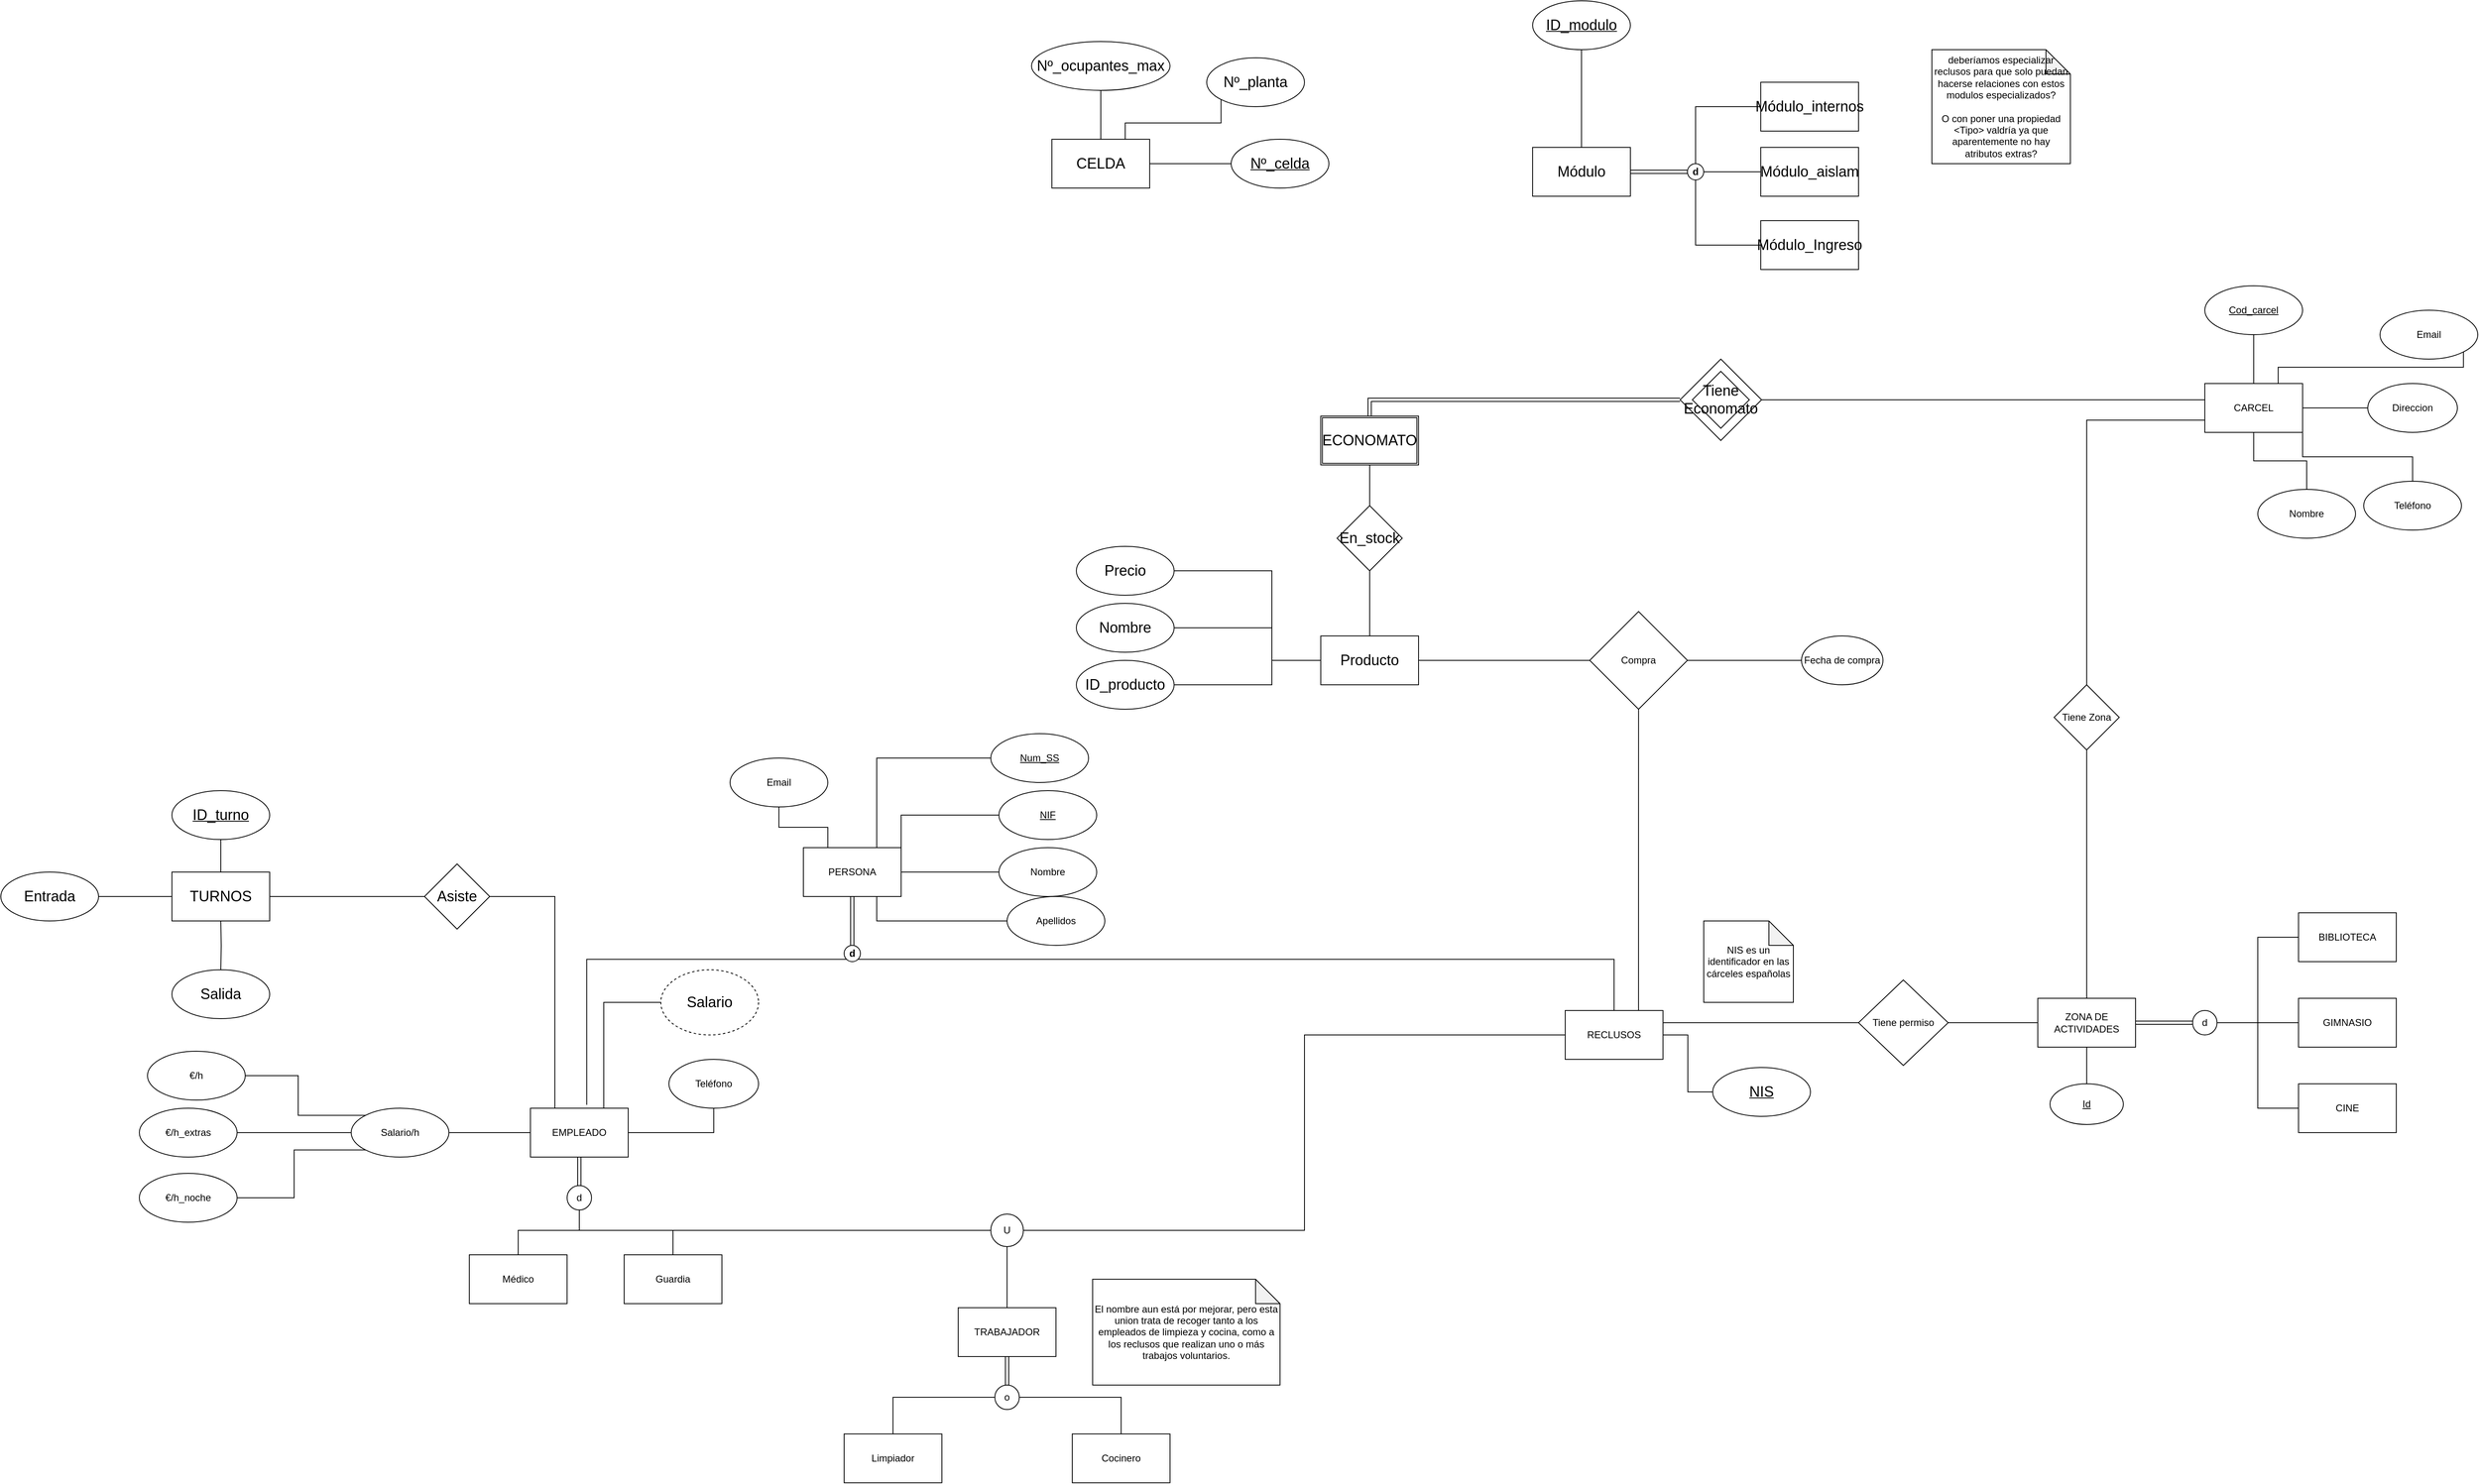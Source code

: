 <mxfile version="20.6.0" type="device"><diagram id="C5RBs43oDa-KdzZeNtuy" name="Page-1"><mxGraphModel dx="3730" dy="2327" grid="1" gridSize="10" guides="1" tooltips="1" connect="1" arrows="1" fold="1" page="1" pageScale="1" pageWidth="827" pageHeight="1169" math="0" shadow="0"><root><mxCell id="WIyWlLk6GJQsqaUBKTNV-0"/><mxCell id="WIyWlLk6GJQsqaUBKTNV-1" parent="WIyWlLk6GJQsqaUBKTNV-0"/><mxCell id="z4VB_ewiJuMk0Z62sK39-1" value="" style="rhombus;whiteSpace=wrap;html=1;" vertex="1" parent="WIyWlLk6GJQsqaUBKTNV-1"><mxGeometry x="1141" y="-260" width="100" height="100" as="geometry"/></mxCell><mxCell id="nZhZhQw-TwDDFxZRIC-Q-12" value="" style="edgeStyle=orthogonalEdgeStyle;rounded=0;orthogonalLoop=1;jettySize=auto;html=1;endArrow=none;endFill=0;" parent="WIyWlLk6GJQsqaUBKTNV-1" source="nZhZhQw-TwDDFxZRIC-Q-10" target="nZhZhQw-TwDDFxZRIC-Q-11" edge="1"><mxGeometry relative="1" as="geometry"/></mxCell><mxCell id="nZhZhQw-TwDDFxZRIC-Q-14" style="edgeStyle=orthogonalEdgeStyle;rounded=0;orthogonalLoop=1;jettySize=auto;html=1;exitX=1;exitY=0.5;exitDx=0;exitDy=0;entryX=0;entryY=0.5;entryDx=0;entryDy=0;endArrow=none;endFill=0;" parent="WIyWlLk6GJQsqaUBKTNV-1" source="nZhZhQw-TwDDFxZRIC-Q-10" target="nZhZhQw-TwDDFxZRIC-Q-13" edge="1"><mxGeometry relative="1" as="geometry"/></mxCell><mxCell id="nZhZhQw-TwDDFxZRIC-Q-16" style="edgeStyle=orthogonalEdgeStyle;rounded=0;orthogonalLoop=1;jettySize=auto;html=1;exitX=0.5;exitY=1;exitDx=0;exitDy=0;endArrow=none;endFill=0;" parent="WIyWlLk6GJQsqaUBKTNV-1" source="nZhZhQw-TwDDFxZRIC-Q-10" target="nZhZhQw-TwDDFxZRIC-Q-15" edge="1"><mxGeometry relative="1" as="geometry"/></mxCell><mxCell id="nZhZhQw-TwDDFxZRIC-Q-18" style="edgeStyle=orthogonalEdgeStyle;rounded=0;orthogonalLoop=1;jettySize=auto;html=1;exitX=1;exitY=1;exitDx=0;exitDy=0;endArrow=none;endFill=0;entryX=0.5;entryY=0;entryDx=0;entryDy=0;" parent="WIyWlLk6GJQsqaUBKTNV-1" source="nZhZhQw-TwDDFxZRIC-Q-10" target="nZhZhQw-TwDDFxZRIC-Q-17" edge="1"><mxGeometry relative="1" as="geometry"><mxPoint x="2140.727" y="-40" as="targetPoint"/><Array as="points"><mxPoint x="1905" y="-140"/><mxPoint x="2040" y="-140"/></Array></mxGeometry></mxCell><mxCell id="nZhZhQw-TwDDFxZRIC-Q-36" style="edgeStyle=orthogonalEdgeStyle;rounded=0;orthogonalLoop=1;jettySize=auto;html=1;exitX=0.75;exitY=0;exitDx=0;exitDy=0;entryX=1;entryY=0;entryDx=0;entryDy=0;endArrow=none;endFill=0;" parent="WIyWlLk6GJQsqaUBKTNV-1" source="nZhZhQw-TwDDFxZRIC-Q-10" target="nZhZhQw-TwDDFxZRIC-Q-34" edge="1"><mxGeometry relative="1" as="geometry"><Array as="points"><mxPoint x="1875" y="-250"/><mxPoint x="2102" y="-250"/></Array></mxGeometry></mxCell><mxCell id="nZhZhQw-TwDDFxZRIC-Q-10" value="CARCEL" style="rounded=0;whiteSpace=wrap;html=1;" parent="WIyWlLk6GJQsqaUBKTNV-1" vertex="1"><mxGeometry x="1785" y="-230" width="120" height="60" as="geometry"/></mxCell><mxCell id="nZhZhQw-TwDDFxZRIC-Q-11" value="&lt;u&gt;Cod_carcel&lt;/u&gt;" style="ellipse;whiteSpace=wrap;html=1;rounded=0;" parent="WIyWlLk6GJQsqaUBKTNV-1" vertex="1"><mxGeometry x="1785" y="-350" width="120" height="60" as="geometry"/></mxCell><mxCell id="nZhZhQw-TwDDFxZRIC-Q-13" value="Direccion" style="ellipse;whiteSpace=wrap;html=1;" parent="WIyWlLk6GJQsqaUBKTNV-1" vertex="1"><mxGeometry x="1985" y="-230" width="110" height="60" as="geometry"/></mxCell><mxCell id="nZhZhQw-TwDDFxZRIC-Q-15" value="Nombre" style="ellipse;whiteSpace=wrap;html=1;" parent="WIyWlLk6GJQsqaUBKTNV-1" vertex="1"><mxGeometry x="1850" y="-100" width="120" height="60" as="geometry"/></mxCell><mxCell id="nZhZhQw-TwDDFxZRIC-Q-17" value="Teléfono" style="ellipse;whiteSpace=wrap;html=1;" parent="WIyWlLk6GJQsqaUBKTNV-1" vertex="1"><mxGeometry x="1980" y="-110" width="120" height="60" as="geometry"/></mxCell><mxCell id="nZhZhQw-TwDDFxZRIC-Q-26" style="edgeStyle=orthogonalEdgeStyle;rounded=0;orthogonalLoop=1;jettySize=auto;html=1;exitX=1;exitY=0;exitDx=0;exitDy=0;entryX=0;entryY=0.5;entryDx=0;entryDy=0;endArrow=none;endFill=0;" parent="WIyWlLk6GJQsqaUBKTNV-1" source="nZhZhQw-TwDDFxZRIC-Q-21" target="nZhZhQw-TwDDFxZRIC-Q-25" edge="1"><mxGeometry relative="1" as="geometry"/></mxCell><mxCell id="nZhZhQw-TwDDFxZRIC-Q-80" style="edgeStyle=orthogonalEdgeStyle;rounded=0;orthogonalLoop=1;jettySize=auto;html=1;exitX=0.5;exitY=1;exitDx=0;exitDy=0;entryX=0.5;entryY=0;entryDx=0;entryDy=0;endArrow=none;endFill=0;shape=link;" parent="WIyWlLk6GJQsqaUBKTNV-1" source="nZhZhQw-TwDDFxZRIC-Q-21" target="nZhZhQw-TwDDFxZRIC-Q-75" edge="1"><mxGeometry relative="1" as="geometry"/></mxCell><mxCell id="nZhZhQw-TwDDFxZRIC-Q-138" style="edgeStyle=orthogonalEdgeStyle;rounded=0;orthogonalLoop=1;jettySize=auto;html=1;exitX=0.25;exitY=0;exitDx=0;exitDy=0;entryX=0.5;entryY=1;entryDx=0;entryDy=0;fontSize=18;endArrow=none;endFill=0;" parent="WIyWlLk6GJQsqaUBKTNV-1" source="nZhZhQw-TwDDFxZRIC-Q-21" target="nZhZhQw-TwDDFxZRIC-Q-37" edge="1"><mxGeometry relative="1" as="geometry"/></mxCell><mxCell id="nZhZhQw-TwDDFxZRIC-Q-140" style="edgeStyle=orthogonalEdgeStyle;rounded=0;orthogonalLoop=1;jettySize=auto;html=1;exitX=0.75;exitY=1;exitDx=0;exitDy=0;entryX=0;entryY=0.5;entryDx=0;entryDy=0;fontSize=18;endArrow=none;endFill=0;" parent="WIyWlLk6GJQsqaUBKTNV-1" source="nZhZhQw-TwDDFxZRIC-Q-21" target="nZhZhQw-TwDDFxZRIC-Q-29" edge="1"><mxGeometry relative="1" as="geometry"/></mxCell><mxCell id="nZhZhQw-TwDDFxZRIC-Q-141" style="edgeStyle=orthogonalEdgeStyle;rounded=0;orthogonalLoop=1;jettySize=auto;html=1;exitX=1;exitY=0.5;exitDx=0;exitDy=0;entryX=0;entryY=0.5;entryDx=0;entryDy=0;fontSize=18;endArrow=none;endFill=0;" parent="WIyWlLk6GJQsqaUBKTNV-1" source="nZhZhQw-TwDDFxZRIC-Q-21" target="nZhZhQw-TwDDFxZRIC-Q-27" edge="1"><mxGeometry relative="1" as="geometry"/></mxCell><mxCell id="nZhZhQw-TwDDFxZRIC-Q-142" style="edgeStyle=orthogonalEdgeStyle;rounded=0;orthogonalLoop=1;jettySize=auto;html=1;exitX=0.75;exitY=0;exitDx=0;exitDy=0;entryX=0;entryY=0.5;entryDx=0;entryDy=0;fontSize=18;endArrow=none;endFill=0;" parent="WIyWlLk6GJQsqaUBKTNV-1" source="nZhZhQw-TwDDFxZRIC-Q-21" target="nZhZhQw-TwDDFxZRIC-Q-46" edge="1"><mxGeometry relative="1" as="geometry"/></mxCell><mxCell id="nZhZhQw-TwDDFxZRIC-Q-21" value="PERSONA" style="whiteSpace=wrap;html=1;" parent="WIyWlLk6GJQsqaUBKTNV-1" vertex="1"><mxGeometry x="65" y="340" width="120" height="60" as="geometry"/></mxCell><mxCell id="nZhZhQw-TwDDFxZRIC-Q-25" value="&lt;u&gt;NIF&lt;/u&gt;" style="ellipse;whiteSpace=wrap;html=1;" parent="WIyWlLk6GJQsqaUBKTNV-1" vertex="1"><mxGeometry x="305" y="270" width="120" height="60" as="geometry"/></mxCell><mxCell id="nZhZhQw-TwDDFxZRIC-Q-27" value="Nombre" style="ellipse;whiteSpace=wrap;html=1;" parent="WIyWlLk6GJQsqaUBKTNV-1" vertex="1"><mxGeometry x="305" y="340" width="120" height="60" as="geometry"/></mxCell><mxCell id="nZhZhQw-TwDDFxZRIC-Q-29" value="Apellidos" style="ellipse;whiteSpace=wrap;html=1;" parent="WIyWlLk6GJQsqaUBKTNV-1" vertex="1"><mxGeometry x="315" y="400" width="120" height="60" as="geometry"/></mxCell><mxCell id="nZhZhQw-TwDDFxZRIC-Q-34" value="Email" style="ellipse;whiteSpace=wrap;html=1;" parent="WIyWlLk6GJQsqaUBKTNV-1" vertex="1"><mxGeometry x="2000" y="-320" width="120" height="60" as="geometry"/></mxCell><mxCell id="nZhZhQw-TwDDFxZRIC-Q-37" value="Email" style="ellipse;whiteSpace=wrap;html=1;" parent="WIyWlLk6GJQsqaUBKTNV-1" vertex="1"><mxGeometry x="-25" y="230" width="120" height="60" as="geometry"/></mxCell><mxCell id="nZhZhQw-TwDDFxZRIC-Q-186" style="edgeStyle=orthogonalEdgeStyle;rounded=0;orthogonalLoop=1;jettySize=auto;html=1;exitX=1;exitY=0.5;exitDx=0;exitDy=0;entryX=0.5;entryY=1;entryDx=0;entryDy=0;fontSize=18;endArrow=none;endFill=0;" parent="WIyWlLk6GJQsqaUBKTNV-1" source="nZhZhQw-TwDDFxZRIC-Q-39" target="nZhZhQw-TwDDFxZRIC-Q-185" edge="1"><mxGeometry relative="1" as="geometry"/></mxCell><mxCell id="nZhZhQw-TwDDFxZRIC-Q-212" style="edgeStyle=none;rounded=0;orthogonalLoop=1;jettySize=auto;html=1;exitX=0;exitY=0.5;exitDx=0;exitDy=0;entryX=1;entryY=0.5;entryDx=0;entryDy=0;fontSize=18;endArrow=none;endFill=0;" parent="WIyWlLk6GJQsqaUBKTNV-1" source="nZhZhQw-TwDDFxZRIC-Q-39" target="nZhZhQw-TwDDFxZRIC-Q-87" edge="1"><mxGeometry relative="1" as="geometry"/></mxCell><mxCell id="nZhZhQw-TwDDFxZRIC-Q-218" style="edgeStyle=none;rounded=0;orthogonalLoop=1;jettySize=auto;html=1;exitX=0.25;exitY=0;exitDx=0;exitDy=0;entryX=1;entryY=0.5;entryDx=0;entryDy=0;fontSize=18;endArrow=none;endFill=0;" parent="WIyWlLk6GJQsqaUBKTNV-1" source="nZhZhQw-TwDDFxZRIC-Q-39" target="nZhZhQw-TwDDFxZRIC-Q-208" edge="1"><mxGeometry relative="1" as="geometry"><Array as="points"><mxPoint x="-240" y="400"/></Array></mxGeometry></mxCell><mxCell id="nZhZhQw-TwDDFxZRIC-Q-219" style="edgeStyle=none;rounded=0;orthogonalLoop=1;jettySize=auto;html=1;exitX=0.75;exitY=0;exitDx=0;exitDy=0;entryX=0;entryY=0.5;entryDx=0;entryDy=0;fontSize=18;endArrow=none;endFill=0;" parent="WIyWlLk6GJQsqaUBKTNV-1" source="nZhZhQw-TwDDFxZRIC-Q-39" target="nZhZhQw-TwDDFxZRIC-Q-129" edge="1"><mxGeometry relative="1" as="geometry"><Array as="points"><mxPoint x="-180" y="530"/></Array></mxGeometry></mxCell><mxCell id="nZhZhQw-TwDDFxZRIC-Q-39" value="EMPLEADO" style="whiteSpace=wrap;html=1;" parent="WIyWlLk6GJQsqaUBKTNV-1" vertex="1"><mxGeometry x="-270" y="660" width="120" height="60" as="geometry"/></mxCell><mxCell id="nZhZhQw-TwDDFxZRIC-Q-146" style="edgeStyle=orthogonalEdgeStyle;rounded=0;orthogonalLoop=1;jettySize=auto;html=1;exitX=1;exitY=0.5;exitDx=0;exitDy=0;entryX=0;entryY=0.5;entryDx=0;entryDy=0;fontSize=18;endArrow=none;endFill=0;" parent="WIyWlLk6GJQsqaUBKTNV-1" source="nZhZhQw-TwDDFxZRIC-Q-40" target="nZhZhQw-TwDDFxZRIC-Q-145" edge="1"><mxGeometry relative="1" as="geometry"/></mxCell><mxCell id="BwwgE5QBUh3-6MuKjZ0O-3" style="edgeStyle=orthogonalEdgeStyle;rounded=0;orthogonalLoop=1;jettySize=auto;html=1;exitX=0.75;exitY=0;exitDx=0;exitDy=0;endArrow=none;endFill=0;" parent="WIyWlLk6GJQsqaUBKTNV-1" source="nZhZhQw-TwDDFxZRIC-Q-40" target="BwwgE5QBUh3-6MuKjZ0O-4" edge="1"><mxGeometry relative="1" as="geometry"><mxPoint x="1090.111" y="130" as="targetPoint"/></mxGeometry></mxCell><mxCell id="z4VB_ewiJuMk0Z62sK39-12" style="edgeStyle=orthogonalEdgeStyle;rounded=0;orthogonalLoop=1;jettySize=auto;html=1;exitX=0;exitY=0.5;exitDx=0;exitDy=0;entryX=1;entryY=0.5;entryDx=0;entryDy=0;endArrow=none;endFill=0;" edge="1" parent="WIyWlLk6GJQsqaUBKTNV-1" source="nZhZhQw-TwDDFxZRIC-Q-40" target="z4VB_ewiJuMk0Z62sK39-8"><mxGeometry relative="1" as="geometry"><Array as="points"><mxPoint x="680" y="570"/><mxPoint x="680" y="810"/></Array></mxGeometry></mxCell><mxCell id="z4VB_ewiJuMk0Z62sK39-24" style="edgeStyle=orthogonalEdgeStyle;rounded=0;orthogonalLoop=1;jettySize=auto;html=1;exitX=1;exitY=0.25;exitDx=0;exitDy=0;endArrow=none;endFill=0;" edge="1" parent="WIyWlLk6GJQsqaUBKTNV-1" source="nZhZhQw-TwDDFxZRIC-Q-40" target="z4VB_ewiJuMk0Z62sK39-28"><mxGeometry relative="1" as="geometry"><mxPoint x="1350" y="555" as="targetPoint"/></mxGeometry></mxCell><mxCell id="nZhZhQw-TwDDFxZRIC-Q-40" value="RECLUSOS" style="whiteSpace=wrap;html=1;" parent="WIyWlLk6GJQsqaUBKTNV-1" vertex="1"><mxGeometry x="1000" y="540" width="120" height="60" as="geometry"/></mxCell><mxCell id="nZhZhQw-TwDDFxZRIC-Q-46" value="&lt;u&gt;Num_SS&lt;/u&gt;" style="ellipse;whiteSpace=wrap;html=1;" parent="WIyWlLk6GJQsqaUBKTNV-1" vertex="1"><mxGeometry x="295" y="200" width="120" height="60" as="geometry"/></mxCell><mxCell id="nZhZhQw-TwDDFxZRIC-Q-81" style="edgeStyle=orthogonalEdgeStyle;rounded=0;orthogonalLoop=1;jettySize=auto;html=1;exitX=0;exitY=1;exitDx=0;exitDy=0;entryX=0.576;entryY=-0.069;entryDx=0;entryDy=0;entryPerimeter=0;endArrow=none;endFill=0;" parent="WIyWlLk6GJQsqaUBKTNV-1" source="nZhZhQw-TwDDFxZRIC-Q-75" target="nZhZhQw-TwDDFxZRIC-Q-39" edge="1"><mxGeometry relative="1" as="geometry"/></mxCell><mxCell id="nZhZhQw-TwDDFxZRIC-Q-82" style="edgeStyle=orthogonalEdgeStyle;rounded=0;orthogonalLoop=1;jettySize=auto;html=1;exitX=1;exitY=1;exitDx=0;exitDy=0;entryX=0.5;entryY=0;entryDx=0;entryDy=0;endArrow=none;endFill=0;" parent="WIyWlLk6GJQsqaUBKTNV-1" source="nZhZhQw-TwDDFxZRIC-Q-75" target="nZhZhQw-TwDDFxZRIC-Q-40" edge="1"><mxGeometry relative="1" as="geometry"/></mxCell><mxCell id="nZhZhQw-TwDDFxZRIC-Q-75" value="&lt;b&gt;d&lt;/b&gt;" style="ellipse;whiteSpace=wrap;html=1;aspect=fixed;" parent="WIyWlLk6GJQsqaUBKTNV-1" vertex="1"><mxGeometry x="115" y="460" width="20" height="20" as="geometry"/></mxCell><mxCell id="nZhZhQw-TwDDFxZRIC-Q-93" style="edgeStyle=orthogonalEdgeStyle;rounded=0;orthogonalLoop=1;jettySize=auto;html=1;exitX=0;exitY=1;exitDx=0;exitDy=0;entryX=1;entryY=0.5;entryDx=0;entryDy=0;endArrow=none;endFill=0;" parent="WIyWlLk6GJQsqaUBKTNV-1" source="nZhZhQw-TwDDFxZRIC-Q-87" target="nZhZhQw-TwDDFxZRIC-Q-90" edge="1"><mxGeometry relative="1" as="geometry"><mxPoint x="-479.497" y="714.749" as="sourcePoint"/></mxGeometry></mxCell><mxCell id="nZhZhQw-TwDDFxZRIC-Q-91" style="edgeStyle=orthogonalEdgeStyle;rounded=0;orthogonalLoop=1;jettySize=auto;html=1;exitX=0;exitY=0;exitDx=0;exitDy=0;entryX=1;entryY=0.5;entryDx=0;entryDy=0;endArrow=none;endFill=0;" parent="WIyWlLk6GJQsqaUBKTNV-1" source="nZhZhQw-TwDDFxZRIC-Q-87" target="nZhZhQw-TwDDFxZRIC-Q-88" edge="1"><mxGeometry relative="1" as="geometry"/></mxCell><mxCell id="nZhZhQw-TwDDFxZRIC-Q-92" style="edgeStyle=orthogonalEdgeStyle;rounded=0;orthogonalLoop=1;jettySize=auto;html=1;exitX=0;exitY=0.5;exitDx=0;exitDy=0;endArrow=none;endFill=0;" parent="WIyWlLk6GJQsqaUBKTNV-1" source="nZhZhQw-TwDDFxZRIC-Q-87" target="nZhZhQw-TwDDFxZRIC-Q-89" edge="1"><mxGeometry relative="1" as="geometry"/></mxCell><mxCell id="nZhZhQw-TwDDFxZRIC-Q-87" value="Salario/h" style="ellipse;whiteSpace=wrap;html=1;" parent="WIyWlLk6GJQsqaUBKTNV-1" vertex="1"><mxGeometry x="-490" y="660" width="120" height="60" as="geometry"/></mxCell><mxCell id="nZhZhQw-TwDDFxZRIC-Q-88" value="€/h" style="ellipse;whiteSpace=wrap;html=1;" parent="WIyWlLk6GJQsqaUBKTNV-1" vertex="1"><mxGeometry x="-740" y="590" width="120" height="60" as="geometry"/></mxCell><mxCell id="nZhZhQw-TwDDFxZRIC-Q-89" value="€/h_extras" style="ellipse;whiteSpace=wrap;html=1;" parent="WIyWlLk6GJQsqaUBKTNV-1" vertex="1"><mxGeometry x="-750" y="660" width="120" height="60" as="geometry"/></mxCell><mxCell id="nZhZhQw-TwDDFxZRIC-Q-90" value="€/h_noche" style="ellipse;whiteSpace=wrap;html=1;" parent="WIyWlLk6GJQsqaUBKTNV-1" vertex="1"><mxGeometry x="-750" y="740" width="120" height="60" as="geometry"/></mxCell><mxCell id="nZhZhQw-TwDDFxZRIC-Q-129" value="Salario" style="ellipse;whiteSpace=wrap;html=1;fontSize=18;dashed=1;" parent="WIyWlLk6GJQsqaUBKTNV-1" vertex="1"><mxGeometry x="-110" y="490" width="120" height="80" as="geometry"/></mxCell><mxCell id="nZhZhQw-TwDDFxZRIC-Q-145" value="&lt;u&gt;NIS&lt;/u&gt;" style="ellipse;whiteSpace=wrap;html=1;fontSize=18;" parent="WIyWlLk6GJQsqaUBKTNV-1" vertex="1"><mxGeometry x="1181" y="610" width="120" height="60" as="geometry"/></mxCell><mxCell id="nZhZhQw-TwDDFxZRIC-Q-153" style="edgeStyle=orthogonalEdgeStyle;rounded=0;orthogonalLoop=1;jettySize=auto;html=1;exitX=0.5;exitY=0;exitDx=0;exitDy=0;fontSize=18;endArrow=none;endFill=0;entryX=0.5;entryY=1;entryDx=0;entryDy=0;" parent="WIyWlLk6GJQsqaUBKTNV-1" source="nZhZhQw-TwDDFxZRIC-Q-151" edge="1" target="nZhZhQw-TwDDFxZRIC-Q-154"><mxGeometry relative="1" as="geometry"><mxPoint x="320" y="-570" as="targetPoint"/></mxGeometry></mxCell><mxCell id="nZhZhQw-TwDDFxZRIC-Q-156" style="edgeStyle=orthogonalEdgeStyle;rounded=0;orthogonalLoop=1;jettySize=auto;html=1;exitX=1;exitY=0.5;exitDx=0;exitDy=0;entryX=0;entryY=0.5;entryDx=0;entryDy=0;fontSize=18;endArrow=none;endFill=0;" parent="WIyWlLk6GJQsqaUBKTNV-1" source="nZhZhQw-TwDDFxZRIC-Q-151" target="nZhZhQw-TwDDFxZRIC-Q-155" edge="1"><mxGeometry relative="1" as="geometry"/></mxCell><mxCell id="nZhZhQw-TwDDFxZRIC-Q-158" style="edgeStyle=orthogonalEdgeStyle;rounded=0;orthogonalLoop=1;jettySize=auto;html=1;exitX=0.75;exitY=0;exitDx=0;exitDy=0;entryX=0;entryY=1;entryDx=0;entryDy=0;fontSize=18;endArrow=none;endFill=0;" parent="WIyWlLk6GJQsqaUBKTNV-1" source="nZhZhQw-TwDDFxZRIC-Q-151" target="nZhZhQw-TwDDFxZRIC-Q-157" edge="1"><mxGeometry relative="1" as="geometry"/></mxCell><mxCell id="nZhZhQw-TwDDFxZRIC-Q-151" value="CELDA" style="whiteSpace=wrap;html=1;fontSize=18;" parent="WIyWlLk6GJQsqaUBKTNV-1" vertex="1"><mxGeometry x="370" y="-530" width="120" height="60" as="geometry"/></mxCell><mxCell id="nZhZhQw-TwDDFxZRIC-Q-154" value="Nº_ocupantes_max" style="ellipse;whiteSpace=wrap;html=1;fontSize=18;" parent="WIyWlLk6GJQsqaUBKTNV-1" vertex="1"><mxGeometry x="345" y="-650" width="170" height="60" as="geometry"/></mxCell><mxCell id="nZhZhQw-TwDDFxZRIC-Q-155" value="&lt;u&gt;Nº_celda&lt;/u&gt;" style="ellipse;whiteSpace=wrap;html=1;fontSize=18;" parent="WIyWlLk6GJQsqaUBKTNV-1" vertex="1"><mxGeometry x="590" y="-530" width="120" height="60" as="geometry"/></mxCell><mxCell id="nZhZhQw-TwDDFxZRIC-Q-157" value="Nº_planta" style="ellipse;whiteSpace=wrap;html=1;fontSize=18;" parent="WIyWlLk6GJQsqaUBKTNV-1" vertex="1"><mxGeometry x="560" y="-630" width="120" height="60" as="geometry"/></mxCell><mxCell id="nZhZhQw-TwDDFxZRIC-Q-166" style="edgeStyle=orthogonalEdgeStyle;rounded=0;orthogonalLoop=1;jettySize=auto;html=1;exitX=0.5;exitY=0;exitDx=0;exitDy=0;entryX=0.5;entryY=1;entryDx=0;entryDy=0;fontSize=18;endArrow=none;endFill=0;" parent="WIyWlLk6GJQsqaUBKTNV-1" source="nZhZhQw-TwDDFxZRIC-Q-161" target="nZhZhQw-TwDDFxZRIC-Q-165" edge="1"><mxGeometry relative="1" as="geometry"/></mxCell><mxCell id="nZhZhQw-TwDDFxZRIC-Q-178" style="edgeStyle=orthogonalEdgeStyle;rounded=0;orthogonalLoop=1;jettySize=auto;html=1;exitX=1;exitY=0.5;exitDx=0;exitDy=0;entryX=0;entryY=0.5;entryDx=0;entryDy=0;fontSize=18;endArrow=none;endFill=0;shape=link;" parent="WIyWlLk6GJQsqaUBKTNV-1" source="nZhZhQw-TwDDFxZRIC-Q-161" target="nZhZhQw-TwDDFxZRIC-Q-177" edge="1"><mxGeometry relative="1" as="geometry"/></mxCell><mxCell id="nZhZhQw-TwDDFxZRIC-Q-161" value="Módulo" style="whiteSpace=wrap;html=1;fontSize=18;" parent="WIyWlLk6GJQsqaUBKTNV-1" vertex="1"><mxGeometry x="960" y="-520" width="120" height="60" as="geometry"/></mxCell><mxCell id="nZhZhQw-TwDDFxZRIC-Q-165" value="&lt;u&gt;ID_modulo&lt;/u&gt;" style="ellipse;whiteSpace=wrap;html=1;fontSize=18;" parent="WIyWlLk6GJQsqaUBKTNV-1" vertex="1"><mxGeometry x="960" y="-700" width="120" height="60" as="geometry"/></mxCell><mxCell id="nZhZhQw-TwDDFxZRIC-Q-167" value="Módulo_internos" style="whiteSpace=wrap;html=1;fontSize=18;" parent="WIyWlLk6GJQsqaUBKTNV-1" vertex="1"><mxGeometry x="1240" y="-600" width="120" height="60" as="geometry"/></mxCell><mxCell id="nZhZhQw-TwDDFxZRIC-Q-168" value="Módulo_aislam" style="whiteSpace=wrap;html=1;fontSize=18;" parent="WIyWlLk6GJQsqaUBKTNV-1" vertex="1"><mxGeometry x="1240" y="-520" width="120" height="60" as="geometry"/></mxCell><mxCell id="nZhZhQw-TwDDFxZRIC-Q-169" value="Módulo_Ingreso" style="whiteSpace=wrap;html=1;fontSize=18;" parent="WIyWlLk6GJQsqaUBKTNV-1" vertex="1"><mxGeometry x="1240" y="-430" width="120" height="60" as="geometry"/></mxCell><mxCell id="nZhZhQw-TwDDFxZRIC-Q-180" style="edgeStyle=orthogonalEdgeStyle;rounded=0;orthogonalLoop=1;jettySize=auto;html=1;exitX=1;exitY=0.5;exitDx=0;exitDy=0;entryX=0;entryY=0.5;entryDx=0;entryDy=0;fontSize=18;endArrow=none;endFill=0;" parent="WIyWlLk6GJQsqaUBKTNV-1" source="nZhZhQw-TwDDFxZRIC-Q-177" target="nZhZhQw-TwDDFxZRIC-Q-168" edge="1"><mxGeometry relative="1" as="geometry"/></mxCell><mxCell id="nZhZhQw-TwDDFxZRIC-Q-182" style="edgeStyle=orthogonalEdgeStyle;rounded=0;orthogonalLoop=1;jettySize=auto;html=1;exitX=0.5;exitY=1;exitDx=0;exitDy=0;entryX=0;entryY=0.5;entryDx=0;entryDy=0;fontSize=18;endArrow=none;endFill=0;" parent="WIyWlLk6GJQsqaUBKTNV-1" source="nZhZhQw-TwDDFxZRIC-Q-177" target="nZhZhQw-TwDDFxZRIC-Q-169" edge="1"><mxGeometry relative="1" as="geometry"/></mxCell><mxCell id="nZhZhQw-TwDDFxZRIC-Q-184" style="edgeStyle=orthogonalEdgeStyle;rounded=0;orthogonalLoop=1;jettySize=auto;html=1;exitX=0.5;exitY=0;exitDx=0;exitDy=0;entryX=0;entryY=0.5;entryDx=0;entryDy=0;fontSize=18;endArrow=none;endFill=0;" parent="WIyWlLk6GJQsqaUBKTNV-1" source="nZhZhQw-TwDDFxZRIC-Q-177" target="nZhZhQw-TwDDFxZRIC-Q-167" edge="1"><mxGeometry relative="1" as="geometry"/></mxCell><mxCell id="nZhZhQw-TwDDFxZRIC-Q-177" value="&lt;b&gt;d&lt;/b&gt;" style="ellipse;whiteSpace=wrap;html=1;aspect=fixed;" parent="WIyWlLk6GJQsqaUBKTNV-1" vertex="1"><mxGeometry x="1150" y="-500" width="20" height="20" as="geometry"/></mxCell><mxCell id="nZhZhQw-TwDDFxZRIC-Q-185" value="Teléfono" style="ellipse;whiteSpace=wrap;html=1;" parent="WIyWlLk6GJQsqaUBKTNV-1" vertex="1"><mxGeometry x="-100" y="600" width="110" height="60" as="geometry"/></mxCell><mxCell id="nZhZhQw-TwDDFxZRIC-Q-198" style="edgeStyle=orthogonalEdgeStyle;rounded=0;orthogonalLoop=1;jettySize=auto;html=1;exitX=0.5;exitY=1;exitDx=0;exitDy=0;entryX=0.5;entryY=0;entryDx=0;entryDy=0;fontSize=18;endArrow=none;endFill=0;" parent="WIyWlLk6GJQsqaUBKTNV-1" target="nZhZhQw-TwDDFxZRIC-Q-197" edge="1"><mxGeometry relative="1" as="geometry"><mxPoint x="-650" y="430" as="sourcePoint"/></mxGeometry></mxCell><mxCell id="nZhZhQw-TwDDFxZRIC-Q-195" value="Entrada" style="ellipse;whiteSpace=wrap;html=1;fontSize=18;" parent="WIyWlLk6GJQsqaUBKTNV-1" vertex="1"><mxGeometry x="-920" y="370" width="120" height="60" as="geometry"/></mxCell><mxCell id="nZhZhQw-TwDDFxZRIC-Q-197" value="Salida" style="ellipse;whiteSpace=wrap;html=1;fontSize=18;" parent="WIyWlLk6GJQsqaUBKTNV-1" vertex="1"><mxGeometry x="-710" y="490" width="120" height="60" as="geometry"/></mxCell><mxCell id="nZhZhQw-TwDDFxZRIC-Q-205" style="edgeStyle=orthogonalEdgeStyle;rounded=0;orthogonalLoop=1;jettySize=auto;html=1;exitX=0.5;exitY=0;exitDx=0;exitDy=0;entryX=0.5;entryY=1;entryDx=0;entryDy=0;fontSize=18;endArrow=none;endFill=0;" parent="WIyWlLk6GJQsqaUBKTNV-1" source="nZhZhQw-TwDDFxZRIC-Q-203" target="nZhZhQw-TwDDFxZRIC-Q-204" edge="1"><mxGeometry relative="1" as="geometry"/></mxCell><mxCell id="nZhZhQw-TwDDFxZRIC-Q-206" style="edgeStyle=orthogonalEdgeStyle;rounded=0;orthogonalLoop=1;jettySize=auto;html=1;exitX=0;exitY=0.5;exitDx=0;exitDy=0;entryX=1;entryY=0.5;entryDx=0;entryDy=0;fontSize=18;endArrow=none;endFill=0;" parent="WIyWlLk6GJQsqaUBKTNV-1" source="nZhZhQw-TwDDFxZRIC-Q-203" target="nZhZhQw-TwDDFxZRIC-Q-195" edge="1"><mxGeometry relative="1" as="geometry"/></mxCell><mxCell id="nZhZhQw-TwDDFxZRIC-Q-203" value="TURNOS" style="whiteSpace=wrap;html=1;fontSize=18;" parent="WIyWlLk6GJQsqaUBKTNV-1" vertex="1"><mxGeometry x="-710" y="370" width="120" height="60" as="geometry"/></mxCell><mxCell id="nZhZhQw-TwDDFxZRIC-Q-204" value="&lt;u&gt;ID_turno&lt;/u&gt;" style="ellipse;whiteSpace=wrap;html=1;fontSize=18;" parent="WIyWlLk6GJQsqaUBKTNV-1" vertex="1"><mxGeometry x="-710" y="270" width="120" height="60" as="geometry"/></mxCell><mxCell id="nZhZhQw-TwDDFxZRIC-Q-210" style="edgeStyle=orthogonalEdgeStyle;rounded=0;orthogonalLoop=1;jettySize=auto;html=1;exitX=0;exitY=0.5;exitDx=0;exitDy=0;entryX=1;entryY=0.5;entryDx=0;entryDy=0;fontSize=18;endArrow=none;endFill=0;" parent="WIyWlLk6GJQsqaUBKTNV-1" source="nZhZhQw-TwDDFxZRIC-Q-208" target="nZhZhQw-TwDDFxZRIC-Q-203" edge="1"><mxGeometry relative="1" as="geometry"/></mxCell><mxCell id="nZhZhQw-TwDDFxZRIC-Q-208" value="Asiste" style="rhombus;whiteSpace=wrap;html=1;fontSize=18;" parent="WIyWlLk6GJQsqaUBKTNV-1" vertex="1"><mxGeometry x="-400" y="360" width="80" height="80" as="geometry"/></mxCell><mxCell id="nZhZhQw-TwDDFxZRIC-Q-248" value="" style="edgeStyle=orthogonalEdgeStyle;rounded=0;orthogonalLoop=1;jettySize=auto;html=1;fontSize=18;endArrow=none;endFill=0;" parent="WIyWlLk6GJQsqaUBKTNV-1" source="nZhZhQw-TwDDFxZRIC-Q-225" target="nZhZhQw-TwDDFxZRIC-Q-247" edge="1"><mxGeometry relative="1" as="geometry"/></mxCell><mxCell id="nZhZhQw-TwDDFxZRIC-Q-225" value="ECONOMATO" style="shape=ext;double=1;rounded=0;whiteSpace=wrap;html=1;fontSize=18;perimeterSpacing=0;" parent="WIyWlLk6GJQsqaUBKTNV-1" vertex="1"><mxGeometry x="700" y="-190" width="120" height="60" as="geometry"/></mxCell><mxCell id="nZhZhQw-TwDDFxZRIC-Q-226" style="edgeStyle=none;rounded=0;orthogonalLoop=1;jettySize=auto;html=1;exitX=0.5;exitY=0;exitDx=0;exitDy=0;fontSize=18;endArrow=none;endFill=0;" parent="WIyWlLk6GJQsqaUBKTNV-1" source="nZhZhQw-TwDDFxZRIC-Q-225" target="nZhZhQw-TwDDFxZRIC-Q-225" edge="1"><mxGeometry relative="1" as="geometry"/></mxCell><mxCell id="nZhZhQw-TwDDFxZRIC-Q-231" style="edgeStyle=none;rounded=0;orthogonalLoop=1;jettySize=auto;html=1;exitX=1;exitY=1;exitDx=0;exitDy=0;fontSize=18;endArrow=none;endFill=0;" parent="WIyWlLk6GJQsqaUBKTNV-1" edge="1"><mxGeometry relative="1" as="geometry"><mxPoint x="667.5" y="-192.5" as="sourcePoint"/><mxPoint x="667.5" y="-192.5" as="targetPoint"/></mxGeometry></mxCell><mxCell id="nZhZhQw-TwDDFxZRIC-Q-242" style="edgeStyle=orthogonalEdgeStyle;rounded=0;orthogonalLoop=1;jettySize=auto;html=1;exitX=0;exitY=0.5;exitDx=0;exitDy=0;fontSize=18;endArrow=none;endFill=0;entryX=1;entryY=0.5;entryDx=0;entryDy=0;" parent="WIyWlLk6GJQsqaUBKTNV-1" source="nZhZhQw-TwDDFxZRIC-Q-240" target="nZhZhQw-TwDDFxZRIC-Q-241" edge="1"><mxGeometry relative="1" as="geometry"><mxPoint x="640" y="240" as="targetPoint"/><Array as="points"><mxPoint x="640" y="110"/><mxPoint x="640" y="140"/></Array></mxGeometry></mxCell><mxCell id="nZhZhQw-TwDDFxZRIC-Q-244" style="edgeStyle=orthogonalEdgeStyle;rounded=0;orthogonalLoop=1;jettySize=auto;html=1;exitX=0;exitY=0.5;exitDx=0;exitDy=0;fontSize=18;endArrow=none;endFill=0;" parent="WIyWlLk6GJQsqaUBKTNV-1" source="nZhZhQw-TwDDFxZRIC-Q-240" target="nZhZhQw-TwDDFxZRIC-Q-243" edge="1"><mxGeometry relative="1" as="geometry"><Array as="points"><mxPoint x="640" y="110"/><mxPoint x="640" y="70"/></Array></mxGeometry></mxCell><mxCell id="nZhZhQw-TwDDFxZRIC-Q-249" style="edgeStyle=orthogonalEdgeStyle;rounded=0;orthogonalLoop=1;jettySize=auto;html=1;exitX=0.5;exitY=0;exitDx=0;exitDy=0;entryX=0.5;entryY=1;entryDx=0;entryDy=0;fontSize=18;endArrow=none;endFill=0;" parent="WIyWlLk6GJQsqaUBKTNV-1" source="nZhZhQw-TwDDFxZRIC-Q-240" target="nZhZhQw-TwDDFxZRIC-Q-247" edge="1"><mxGeometry relative="1" as="geometry"/></mxCell><mxCell id="nZhZhQw-TwDDFxZRIC-Q-240" value="Producto" style="whiteSpace=wrap;html=1;fontSize=18;" parent="WIyWlLk6GJQsqaUBKTNV-1" vertex="1"><mxGeometry x="700" y="80" width="120" height="60" as="geometry"/></mxCell><mxCell id="nZhZhQw-TwDDFxZRIC-Q-241" value="ID_producto" style="ellipse;whiteSpace=wrap;html=1;fontSize=18;" parent="WIyWlLk6GJQsqaUBKTNV-1" vertex="1"><mxGeometry x="400" y="110" width="120" height="60" as="geometry"/></mxCell><mxCell id="nZhZhQw-TwDDFxZRIC-Q-243" value="Nombre" style="ellipse;whiteSpace=wrap;html=1;fontSize=18;" parent="WIyWlLk6GJQsqaUBKTNV-1" vertex="1"><mxGeometry x="400" y="40" width="120" height="60" as="geometry"/></mxCell><mxCell id="nZhZhQw-TwDDFxZRIC-Q-245" value="Precio" style="ellipse;whiteSpace=wrap;html=1;fontSize=18;" parent="WIyWlLk6GJQsqaUBKTNV-1" vertex="1"><mxGeometry x="400" y="-30" width="120" height="60" as="geometry"/></mxCell><mxCell id="nZhZhQw-TwDDFxZRIC-Q-247" value="En_stock" style="rhombus;whiteSpace=wrap;html=1;fontSize=18;rounded=0;" parent="WIyWlLk6GJQsqaUBKTNV-1" vertex="1"><mxGeometry x="720" y="-80" width="80" height="80" as="geometry"/></mxCell><mxCell id="BwwgE5QBUh3-6MuKjZ0O-1" style="edgeStyle=orthogonalEdgeStyle;rounded=0;orthogonalLoop=1;jettySize=auto;html=1;entryX=0.5;entryY=0;entryDx=0;entryDy=0;endArrow=none;endFill=0;shape=link;exitX=0;exitY=0.5;exitDx=0;exitDy=0;" parent="WIyWlLk6GJQsqaUBKTNV-1" source="z4VB_ewiJuMk0Z62sK39-1" target="nZhZhQw-TwDDFxZRIC-Q-225" edge="1"><mxGeometry relative="1" as="geometry"><mxPoint x="440" y="-225" as="sourcePoint"/></mxGeometry></mxCell><mxCell id="nZhZhQw-TwDDFxZRIC-Q-232" value="Tiene Economato" style="rhombus;whiteSpace=wrap;html=1;fontSize=18;" parent="WIyWlLk6GJQsqaUBKTNV-1" vertex="1"><mxGeometry x="1156" y="-245" width="70" height="70" as="geometry"/></mxCell><mxCell id="BwwgE5QBUh3-6MuKjZ0O-0" value="" style="edgeStyle=orthogonalEdgeStyle;rounded=0;orthogonalLoop=1;jettySize=auto;html=1;exitX=0;exitY=0.25;exitDx=0;exitDy=0;fontSize=18;endArrow=none;endFill=0;entryX=1;entryY=0.5;entryDx=0;entryDy=0;" parent="WIyWlLk6GJQsqaUBKTNV-1" source="nZhZhQw-TwDDFxZRIC-Q-10" target="z4VB_ewiJuMk0Z62sK39-1" edge="1"><mxGeometry relative="1" as="geometry"><Array as="points"><mxPoint x="1785" y="-210"/></Array><mxPoint x="-135" y="-210" as="sourcePoint"/><mxPoint x="340" y="-225" as="targetPoint"/></mxGeometry></mxCell><mxCell id="BwwgE5QBUh3-6MuKjZ0O-2" value="" style="endArrow=none;html=1;rounded=0;exitX=1;exitY=0.5;exitDx=0;exitDy=0;entryX=0;entryY=0.5;entryDx=0;entryDy=0;" parent="WIyWlLk6GJQsqaUBKTNV-1" source="nZhZhQw-TwDDFxZRIC-Q-245" target="nZhZhQw-TwDDFxZRIC-Q-240" edge="1"><mxGeometry width="50" height="50" relative="1" as="geometry"><mxPoint x="570" y="50" as="sourcePoint"/><mxPoint x="620" as="targetPoint"/><Array as="points"><mxPoint x="640"/><mxPoint x="640" y="110"/></Array></mxGeometry></mxCell><mxCell id="BwwgE5QBUh3-6MuKjZ0O-5" style="edgeStyle=orthogonalEdgeStyle;rounded=0;orthogonalLoop=1;jettySize=auto;html=1;exitX=0;exitY=0.5;exitDx=0;exitDy=0;entryX=1;entryY=0.5;entryDx=0;entryDy=0;endArrow=none;endFill=0;" parent="WIyWlLk6GJQsqaUBKTNV-1" source="BwwgE5QBUh3-6MuKjZ0O-4" target="nZhZhQw-TwDDFxZRIC-Q-240" edge="1"><mxGeometry relative="1" as="geometry"/></mxCell><mxCell id="BwwgE5QBUh3-6MuKjZ0O-7" style="edgeStyle=orthogonalEdgeStyle;rounded=0;orthogonalLoop=1;jettySize=auto;html=1;exitX=1;exitY=0.5;exitDx=0;exitDy=0;entryX=0;entryY=0.5;entryDx=0;entryDy=0;endArrow=none;endFill=0;" parent="WIyWlLk6GJQsqaUBKTNV-1" source="BwwgE5QBUh3-6MuKjZ0O-4" target="BwwgE5QBUh3-6MuKjZ0O-6" edge="1"><mxGeometry relative="1" as="geometry"/></mxCell><mxCell id="BwwgE5QBUh3-6MuKjZ0O-4" value="Compra" style="rhombus;whiteSpace=wrap;html=1;" parent="WIyWlLk6GJQsqaUBKTNV-1" vertex="1"><mxGeometry x="1030.11" y="50" width="119.89" height="120" as="geometry"/></mxCell><mxCell id="BwwgE5QBUh3-6MuKjZ0O-6" value="Fecha de compra" style="ellipse;whiteSpace=wrap;html=1;" parent="WIyWlLk6GJQsqaUBKTNV-1" vertex="1"><mxGeometry x="1290" y="80" width="100" height="60" as="geometry"/></mxCell><mxCell id="BwwgE5QBUh3-6MuKjZ0O-8" value="NIS es un identificador en las cárceles españolas" style="shape=note;whiteSpace=wrap;html=1;backgroundOutline=1;darkOpacity=0.05;" parent="WIyWlLk6GJQsqaUBKTNV-1" vertex="1"><mxGeometry x="1170" y="430" width="110" height="100" as="geometry"/></mxCell><mxCell id="z4VB_ewiJuMk0Z62sK39-0" value="deberíamos especializar reclusos para que solo puedan hacerse relaciones con estos modulos especializados?&lt;br&gt;&lt;br&gt;O con poner una propiedad &amp;lt;Tipo&amp;gt; valdría ya que aparentemente no hay atributos extras?" style="shape=note;whiteSpace=wrap;html=1;backgroundOutline=1;darkOpacity=0.05;" vertex="1" parent="WIyWlLk6GJQsqaUBKTNV-1"><mxGeometry x="1450" y="-640" width="170" height="140" as="geometry"/></mxCell><mxCell id="z4VB_ewiJuMk0Z62sK39-2" value="Guardia" style="rounded=0;whiteSpace=wrap;html=1;" vertex="1" parent="WIyWlLk6GJQsqaUBKTNV-1"><mxGeometry x="-155" y="840" width="120" height="60" as="geometry"/></mxCell><mxCell id="z4VB_ewiJuMk0Z62sK39-3" value="Médico" style="rounded=0;whiteSpace=wrap;html=1;" vertex="1" parent="WIyWlLk6GJQsqaUBKTNV-1"><mxGeometry x="-345" y="840" width="120" height="60" as="geometry"/></mxCell><mxCell id="z4VB_ewiJuMk0Z62sK39-4" value="Cocinero" style="rounded=0;whiteSpace=wrap;html=1;" vertex="1" parent="WIyWlLk6GJQsqaUBKTNV-1"><mxGeometry x="395" y="1060" width="120" height="60" as="geometry"/></mxCell><mxCell id="z4VB_ewiJuMk0Z62sK39-5" value="Limpiador" style="rounded=0;whiteSpace=wrap;html=1;" vertex="1" parent="WIyWlLk6GJQsqaUBKTNV-1"><mxGeometry x="115" y="1060" width="120" height="60" as="geometry"/></mxCell><mxCell id="z4VB_ewiJuMk0Z62sK39-18" style="edgeStyle=orthogonalEdgeStyle;rounded=0;orthogonalLoop=1;jettySize=auto;html=1;exitX=0.5;exitY=1;exitDx=0;exitDy=0;entryX=0.5;entryY=0;entryDx=0;entryDy=0;endArrow=none;endFill=0;shape=link;" edge="1" parent="WIyWlLk6GJQsqaUBKTNV-1" source="z4VB_ewiJuMk0Z62sK39-6" target="z4VB_ewiJuMk0Z62sK39-17"><mxGeometry relative="1" as="geometry"/></mxCell><mxCell id="z4VB_ewiJuMk0Z62sK39-6" value="TRABAJADOR" style="whiteSpace=wrap;html=1;" vertex="1" parent="WIyWlLk6GJQsqaUBKTNV-1"><mxGeometry x="255" y="905" width="120" height="60" as="geometry"/></mxCell><mxCell id="z4VB_ewiJuMk0Z62sK39-9" style="edgeStyle=orthogonalEdgeStyle;rounded=0;orthogonalLoop=1;jettySize=auto;html=1;entryX=0.5;entryY=0;entryDx=0;entryDy=0;exitX=0.5;exitY=1;exitDx=0;exitDy=0;endArrow=none;endFill=0;" edge="1" parent="WIyWlLk6GJQsqaUBKTNV-1" source="z4VB_ewiJuMk0Z62sK39-7" target="z4VB_ewiJuMk0Z62sK39-3"><mxGeometry relative="1" as="geometry"><mxPoint x="-115" y="770" as="sourcePoint"/><Array as="points"><mxPoint x="-210" y="810"/><mxPoint x="-285" y="810"/></Array></mxGeometry></mxCell><mxCell id="z4VB_ewiJuMk0Z62sK39-10" style="edgeStyle=orthogonalEdgeStyle;rounded=0;orthogonalLoop=1;jettySize=auto;html=1;exitX=0.5;exitY=1;exitDx=0;exitDy=0;entryX=0.5;entryY=0;entryDx=0;entryDy=0;endArrow=none;endFill=0;" edge="1" parent="WIyWlLk6GJQsqaUBKTNV-1" source="z4VB_ewiJuMk0Z62sK39-7" target="z4VB_ewiJuMk0Z62sK39-2"><mxGeometry relative="1" as="geometry"><Array as="points"><mxPoint x="-210" y="810"/><mxPoint x="-95" y="810"/></Array></mxGeometry></mxCell><mxCell id="z4VB_ewiJuMk0Z62sK39-11" style="edgeStyle=orthogonalEdgeStyle;rounded=0;orthogonalLoop=1;jettySize=auto;html=1;exitX=0.5;exitY=1;exitDx=0;exitDy=0;entryX=0;entryY=0.5;entryDx=0;entryDy=0;endArrow=none;endFill=0;" edge="1" parent="WIyWlLk6GJQsqaUBKTNV-1" source="z4VB_ewiJuMk0Z62sK39-7" target="z4VB_ewiJuMk0Z62sK39-8"><mxGeometry relative="1" as="geometry"><mxPoint x="230" y="760" as="targetPoint"/><Array as="points"><mxPoint x="-210" y="810"/><mxPoint x="295" y="810"/></Array></mxGeometry></mxCell><mxCell id="z4VB_ewiJuMk0Z62sK39-16" style="edgeStyle=orthogonalEdgeStyle;rounded=0;orthogonalLoop=1;jettySize=auto;html=1;exitX=0.5;exitY=0;exitDx=0;exitDy=0;entryX=0.5;entryY=1;entryDx=0;entryDy=0;endArrow=none;endFill=0;shape=link;" edge="1" parent="WIyWlLk6GJQsqaUBKTNV-1" source="z4VB_ewiJuMk0Z62sK39-7" target="nZhZhQw-TwDDFxZRIC-Q-39"><mxGeometry relative="1" as="geometry"><mxPoint x="-210" y="730" as="targetPoint"/></mxGeometry></mxCell><mxCell id="z4VB_ewiJuMk0Z62sK39-7" value="d" style="ellipse;whiteSpace=wrap;html=1;aspect=fixed;" vertex="1" parent="WIyWlLk6GJQsqaUBKTNV-1"><mxGeometry x="-225" y="755" width="30" height="30" as="geometry"/></mxCell><mxCell id="z4VB_ewiJuMk0Z62sK39-13" style="edgeStyle=orthogonalEdgeStyle;rounded=0;orthogonalLoop=1;jettySize=auto;html=1;exitX=0.5;exitY=1;exitDx=0;exitDy=0;endArrow=none;endFill=0;" edge="1" parent="WIyWlLk6GJQsqaUBKTNV-1" source="z4VB_ewiJuMk0Z62sK39-8" target="z4VB_ewiJuMk0Z62sK39-6"><mxGeometry relative="1" as="geometry"/></mxCell><mxCell id="z4VB_ewiJuMk0Z62sK39-8" value="U" style="ellipse;whiteSpace=wrap;html=1;aspect=fixed;" vertex="1" parent="WIyWlLk6GJQsqaUBKTNV-1"><mxGeometry x="295" y="790" width="40" height="40" as="geometry"/></mxCell><mxCell id="z4VB_ewiJuMk0Z62sK39-19" style="edgeStyle=orthogonalEdgeStyle;rounded=0;orthogonalLoop=1;jettySize=auto;html=1;exitX=0;exitY=0.5;exitDx=0;exitDy=0;entryX=0.5;entryY=0;entryDx=0;entryDy=0;endArrow=none;endFill=0;" edge="1" parent="WIyWlLk6GJQsqaUBKTNV-1" source="z4VB_ewiJuMk0Z62sK39-17" target="z4VB_ewiJuMk0Z62sK39-5"><mxGeometry relative="1" as="geometry"/></mxCell><mxCell id="z4VB_ewiJuMk0Z62sK39-20" style="edgeStyle=orthogonalEdgeStyle;rounded=0;orthogonalLoop=1;jettySize=auto;html=1;exitX=1;exitY=0.5;exitDx=0;exitDy=0;entryX=0.5;entryY=0;entryDx=0;entryDy=0;endArrow=none;endFill=0;" edge="1" parent="WIyWlLk6GJQsqaUBKTNV-1" source="z4VB_ewiJuMk0Z62sK39-17" target="z4VB_ewiJuMk0Z62sK39-4"><mxGeometry relative="1" as="geometry"/></mxCell><mxCell id="z4VB_ewiJuMk0Z62sK39-17" value="o" style="ellipse;whiteSpace=wrap;html=1;aspect=fixed;" vertex="1" parent="WIyWlLk6GJQsqaUBKTNV-1"><mxGeometry x="300" y="1000" width="30" height="30" as="geometry"/></mxCell><mxCell id="z4VB_ewiJuMk0Z62sK39-21" value="El nombre aun está por mejorar, pero esta union trata de recoger tanto a los empleados de limpieza y cocina, como a los reclusos que realizan uno o más trabajos voluntarios.&lt;br&gt;" style="shape=note;whiteSpace=wrap;html=1;backgroundOutline=1;darkOpacity=0.05;" vertex="1" parent="WIyWlLk6GJQsqaUBKTNV-1"><mxGeometry x="420" y="870" width="230" height="130" as="geometry"/></mxCell><mxCell id="z4VB_ewiJuMk0Z62sK39-31" style="edgeStyle=orthogonalEdgeStyle;rounded=0;orthogonalLoop=1;jettySize=auto;html=1;entryX=0.5;entryY=0;entryDx=0;entryDy=0;endArrow=none;endFill=0;exitX=0.5;exitY=1;exitDx=0;exitDy=0;" edge="1" parent="WIyWlLk6GJQsqaUBKTNV-1" source="z4VB_ewiJuMk0Z62sK39-23" target="z4VB_ewiJuMk0Z62sK39-30"><mxGeometry relative="1" as="geometry"><mxPoint x="1700" y="500" as="sourcePoint"/></mxGeometry></mxCell><mxCell id="z4VB_ewiJuMk0Z62sK39-33" style="edgeStyle=orthogonalEdgeStyle;rounded=0;orthogonalLoop=1;jettySize=auto;html=1;exitX=1;exitY=0.5;exitDx=0;exitDy=0;entryX=0;entryY=0.5;entryDx=0;entryDy=0;endArrow=none;endFill=0;shape=link;" edge="1" parent="WIyWlLk6GJQsqaUBKTNV-1" source="z4VB_ewiJuMk0Z62sK39-23" target="z4VB_ewiJuMk0Z62sK39-32"><mxGeometry relative="1" as="geometry"/></mxCell><mxCell id="z4VB_ewiJuMk0Z62sK39-38" style="edgeStyle=orthogonalEdgeStyle;rounded=0;orthogonalLoop=1;jettySize=auto;html=1;endArrow=none;endFill=0;exitX=0.5;exitY=0;exitDx=0;exitDy=0;" edge="1" parent="WIyWlLk6GJQsqaUBKTNV-1" source="z4VB_ewiJuMk0Z62sK39-23" target="z4VB_ewiJuMk0Z62sK39-39"><mxGeometry relative="1" as="geometry"><mxPoint x="1640" y="180" as="targetPoint"/><mxPoint x="1640" y="390" as="sourcePoint"/></mxGeometry></mxCell><mxCell id="z4VB_ewiJuMk0Z62sK39-23" value="ZONA DE ACTIVIDADES" style="rounded=0;whiteSpace=wrap;html=1;" vertex="1" parent="WIyWlLk6GJQsqaUBKTNV-1"><mxGeometry x="1580" y="525" width="120" height="60" as="geometry"/></mxCell><mxCell id="z4VB_ewiJuMk0Z62sK39-25" value="BIBLIOTECA" style="rounded=0;whiteSpace=wrap;html=1;" vertex="1" parent="WIyWlLk6GJQsqaUBKTNV-1"><mxGeometry x="1900" y="420" width="120" height="60" as="geometry"/></mxCell><mxCell id="z4VB_ewiJuMk0Z62sK39-26" value="GIMNASIO" style="rounded=0;whiteSpace=wrap;html=1;" vertex="1" parent="WIyWlLk6GJQsqaUBKTNV-1"><mxGeometry x="1900" y="525" width="120" height="60" as="geometry"/></mxCell><mxCell id="z4VB_ewiJuMk0Z62sK39-27" value="CINE" style="rounded=0;whiteSpace=wrap;html=1;" vertex="1" parent="WIyWlLk6GJQsqaUBKTNV-1"><mxGeometry x="1900" y="630" width="120" height="60" as="geometry"/></mxCell><mxCell id="z4VB_ewiJuMk0Z62sK39-29" style="edgeStyle=orthogonalEdgeStyle;rounded=0;orthogonalLoop=1;jettySize=auto;html=1;exitX=1;exitY=0.5;exitDx=0;exitDy=0;entryX=0;entryY=0.5;entryDx=0;entryDy=0;endArrow=none;endFill=0;" edge="1" parent="WIyWlLk6GJQsqaUBKTNV-1" source="z4VB_ewiJuMk0Z62sK39-28" target="z4VB_ewiJuMk0Z62sK39-23"><mxGeometry relative="1" as="geometry"/></mxCell><mxCell id="z4VB_ewiJuMk0Z62sK39-28" value="Tiene permiso" style="rhombus;whiteSpace=wrap;html=1;" vertex="1" parent="WIyWlLk6GJQsqaUBKTNV-1"><mxGeometry x="1360" y="502.5" width="110" height="105" as="geometry"/></mxCell><mxCell id="z4VB_ewiJuMk0Z62sK39-30" value="&lt;u&gt;Id&lt;/u&gt;" style="ellipse;whiteSpace=wrap;html=1;" vertex="1" parent="WIyWlLk6GJQsqaUBKTNV-1"><mxGeometry x="1595" y="630" width="90" height="50" as="geometry"/></mxCell><mxCell id="z4VB_ewiJuMk0Z62sK39-34" style="edgeStyle=orthogonalEdgeStyle;rounded=0;orthogonalLoop=1;jettySize=auto;html=1;exitX=1;exitY=0.5;exitDx=0;exitDy=0;entryX=0;entryY=0.5;entryDx=0;entryDy=0;endArrow=none;endFill=0;" edge="1" parent="WIyWlLk6GJQsqaUBKTNV-1" source="z4VB_ewiJuMk0Z62sK39-32" target="z4VB_ewiJuMk0Z62sK39-26"><mxGeometry relative="1" as="geometry"/></mxCell><mxCell id="z4VB_ewiJuMk0Z62sK39-35" style="edgeStyle=orthogonalEdgeStyle;rounded=0;orthogonalLoop=1;jettySize=auto;html=1;exitX=1;exitY=0.5;exitDx=0;exitDy=0;entryX=0;entryY=0.5;entryDx=0;entryDy=0;endArrow=none;endFill=0;" edge="1" parent="WIyWlLk6GJQsqaUBKTNV-1" source="z4VB_ewiJuMk0Z62sK39-32" target="z4VB_ewiJuMk0Z62sK39-27"><mxGeometry relative="1" as="geometry"/></mxCell><mxCell id="z4VB_ewiJuMk0Z62sK39-36" style="edgeStyle=orthogonalEdgeStyle;rounded=0;orthogonalLoop=1;jettySize=auto;html=1;exitX=1;exitY=0.5;exitDx=0;exitDy=0;entryX=0;entryY=0.5;entryDx=0;entryDy=0;endArrow=none;endFill=0;" edge="1" parent="WIyWlLk6GJQsqaUBKTNV-1" source="z4VB_ewiJuMk0Z62sK39-32" target="z4VB_ewiJuMk0Z62sK39-25"><mxGeometry relative="1" as="geometry"/></mxCell><mxCell id="z4VB_ewiJuMk0Z62sK39-32" value="d" style="ellipse;whiteSpace=wrap;html=1;aspect=fixed;" vertex="1" parent="WIyWlLk6GJQsqaUBKTNV-1"><mxGeometry x="1770" y="540" width="30" height="30" as="geometry"/></mxCell><mxCell id="z4VB_ewiJuMk0Z62sK39-40" style="edgeStyle=orthogonalEdgeStyle;rounded=0;orthogonalLoop=1;jettySize=auto;html=1;exitX=0.5;exitY=0;exitDx=0;exitDy=0;entryX=0;entryY=0.75;entryDx=0;entryDy=0;endArrow=none;endFill=0;" edge="1" parent="WIyWlLk6GJQsqaUBKTNV-1" source="z4VB_ewiJuMk0Z62sK39-39" target="nZhZhQw-TwDDFxZRIC-Q-10"><mxGeometry relative="1" as="geometry"/></mxCell><mxCell id="z4VB_ewiJuMk0Z62sK39-39" value="Tiene Zona" style="rhombus;whiteSpace=wrap;html=1;" vertex="1" parent="WIyWlLk6GJQsqaUBKTNV-1"><mxGeometry x="1600" y="140" width="80" height="80" as="geometry"/></mxCell></root></mxGraphModel></diagram></mxfile>